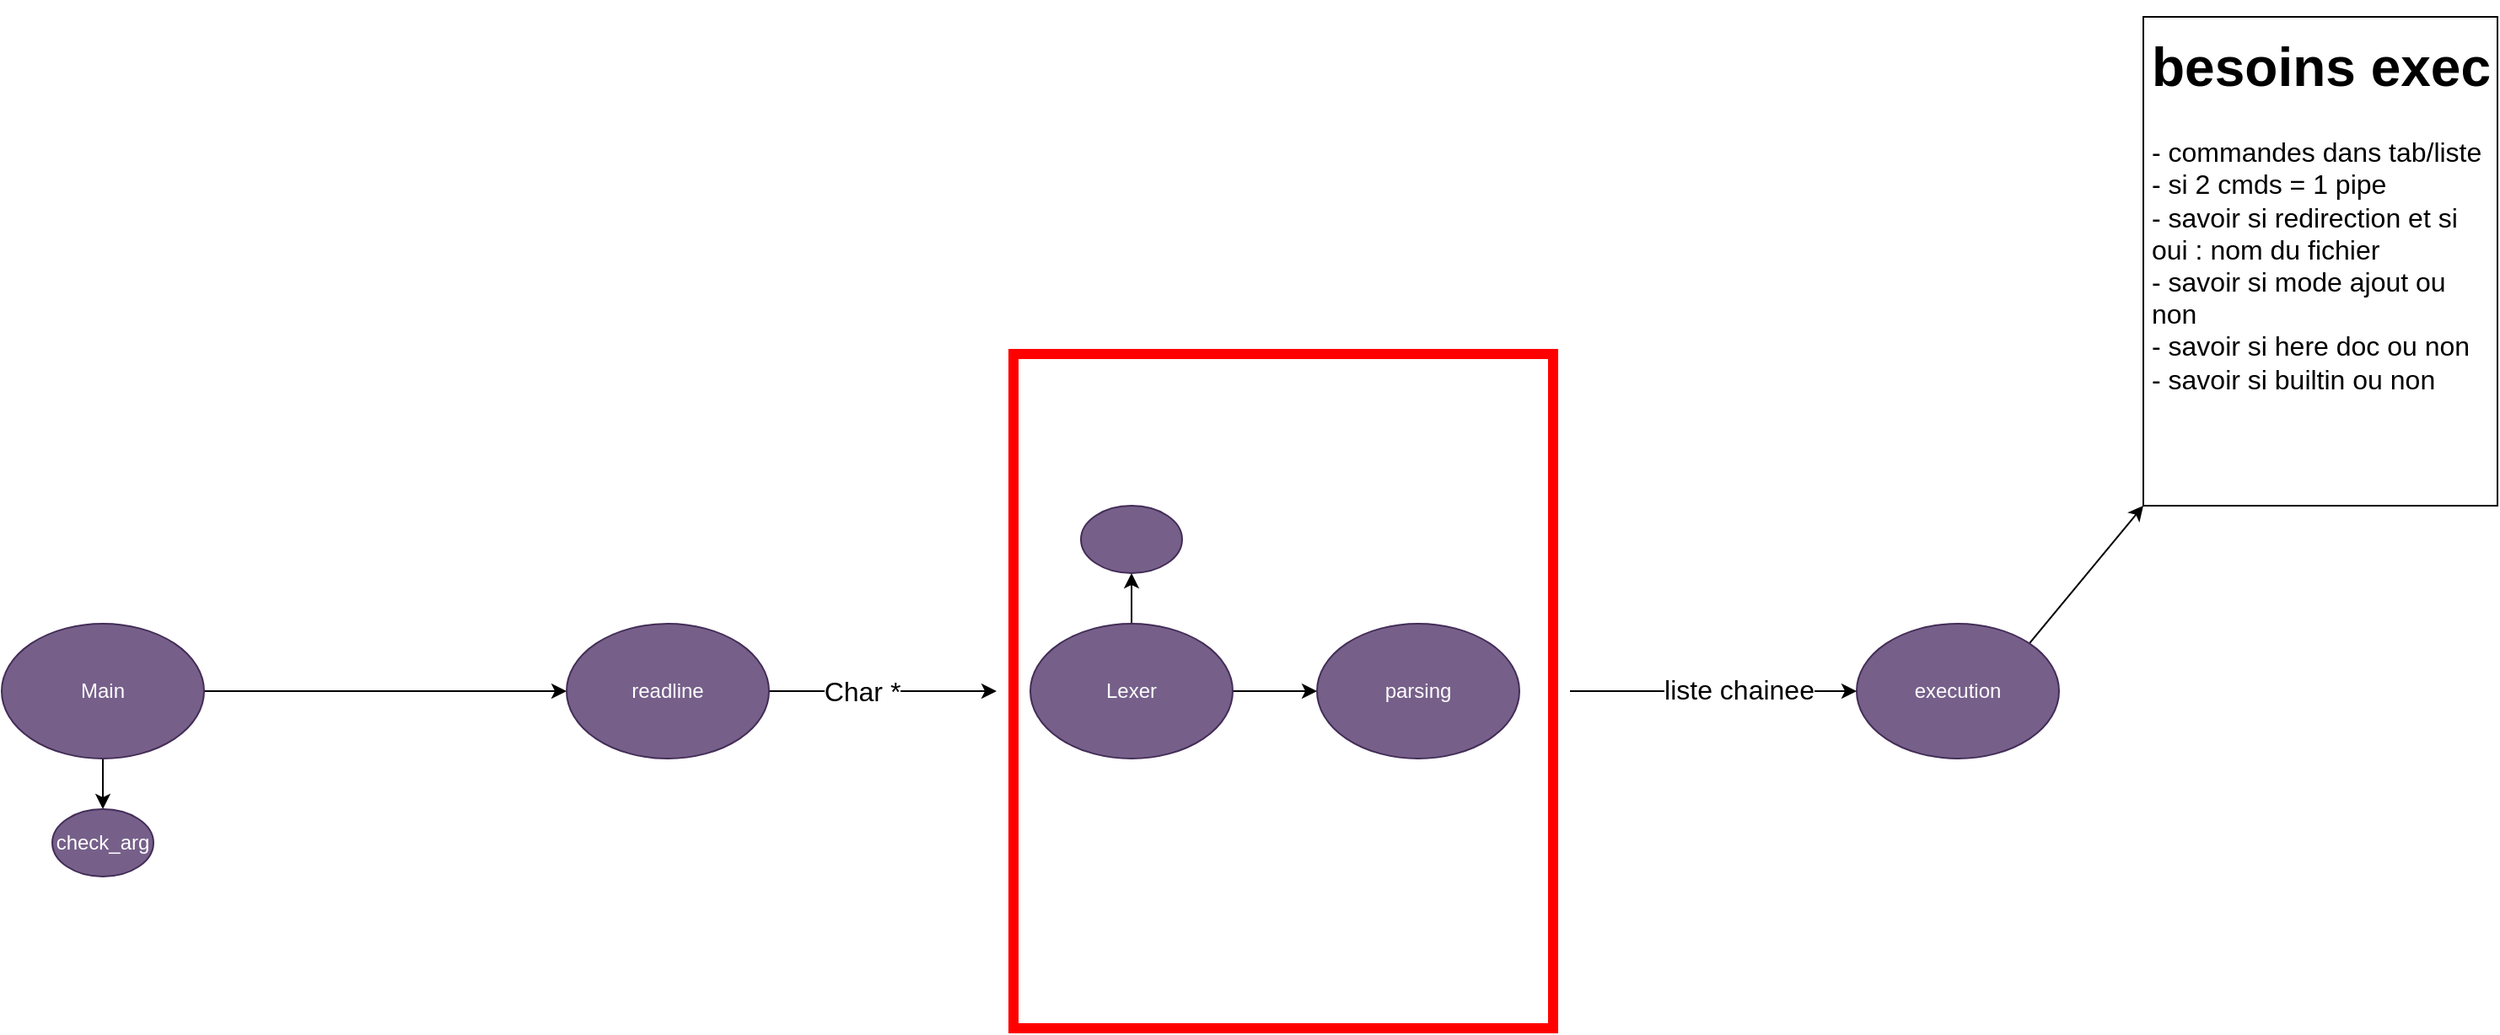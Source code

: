 <mxfile>
    <diagram name="Page-1" id="I-WNcaMmzMYaS5naf0j3">
        <mxGraphModel dx="1280" dy="1840" grid="1" gridSize="10" guides="1" tooltips="1" connect="1" arrows="1" fold="1" page="1" pageScale="1" pageWidth="850" pageHeight="1100" math="0" shadow="0">
            <root>
                <mxCell id="0"/>
                <mxCell id="1" parent="0"/>
                <mxCell id="28" value="" style="rounded=0;whiteSpace=wrap;html=1;strokeColor=#FF0000;strokeWidth=6;perimeterSpacing=10;fillColor=none;rotation=-90;" vertex="1" parent="1">
                    <mxGeometry x="560" y="-120" width="400" height="320" as="geometry"/>
                </mxCell>
                <mxCell id="8" style="edgeStyle=none;html=1;exitX=0.5;exitY=1;exitDx=0;exitDy=0;entryX=0.5;entryY=0;entryDx=0;entryDy=0;" edge="1" parent="1" source="2" target="5">
                    <mxGeometry relative="1" as="geometry"/>
                </mxCell>
                <mxCell id="9" style="edgeStyle=none;html=1;exitX=1;exitY=0.5;exitDx=0;exitDy=0;entryX=0;entryY=0.5;entryDx=0;entryDy=0;" edge="1" parent="1" source="2" target="4">
                    <mxGeometry relative="1" as="geometry"/>
                </mxCell>
                <mxCell id="2" value="Main" style="ellipse;whiteSpace=wrap;html=1;fillColor=#76608a;fontColor=#ffffff;strokeColor=#432D57;" vertex="1" parent="1">
                    <mxGeometry width="120" height="80" as="geometry"/>
                </mxCell>
                <mxCell id="12" value="" style="edgeStyle=none;html=1;entryX=0.5;entryY=0;entryDx=0;entryDy=0;fontSize=15;" edge="1" parent="1" source="4" target="28">
                    <mxGeometry relative="1" as="geometry"/>
                </mxCell>
                <mxCell id="32" value="&lt;font style=&quot;font-size: 16px;&quot;&gt;Char *&lt;/font&gt;" style="edgeLabel;html=1;align=center;verticalAlign=middle;resizable=0;points=[];" vertex="1" connectable="0" parent="12">
                    <mxGeometry x="-0.352" y="-2" relative="1" as="geometry">
                        <mxPoint x="11" y="-2" as="offset"/>
                    </mxGeometry>
                </mxCell>
                <mxCell id="4" value="readline" style="ellipse;whiteSpace=wrap;html=1;fillColor=#76608a;fontColor=#ffffff;strokeColor=#432D57;" vertex="1" parent="1">
                    <mxGeometry x="335" width="120" height="80" as="geometry"/>
                </mxCell>
                <mxCell id="5" value="check_arg" style="ellipse;whiteSpace=wrap;html=1;fillColor=#76608a;fontColor=#ffffff;strokeColor=#432D57;" vertex="1" parent="1">
                    <mxGeometry x="30" y="110" width="60" height="40" as="geometry"/>
                </mxCell>
                <mxCell id="26" value="" style="edgeStyle=none;html=1;" edge="1" parent="1" source="11" target="25">
                    <mxGeometry relative="1" as="geometry"/>
                </mxCell>
                <mxCell id="31" style="edgeStyle=none;html=1;exitX=0.5;exitY=0;exitDx=0;exitDy=0;entryX=0.5;entryY=1;entryDx=0;entryDy=0;" edge="1" parent="1" source="11" target="30">
                    <mxGeometry relative="1" as="geometry"/>
                </mxCell>
                <mxCell id="11" value="Lexer" style="ellipse;whiteSpace=wrap;html=1;fillColor=#76608a;fontColor=#ffffff;strokeColor=#432D57;" vertex="1" parent="1">
                    <mxGeometry x="610" width="120" height="80" as="geometry"/>
                </mxCell>
                <mxCell id="35" style="edgeStyle=none;html=1;exitX=1;exitY=0;exitDx=0;exitDy=0;entryX=0;entryY=1;entryDx=0;entryDy=0;fontSize=16;" edge="1" parent="1" source="16" target="34">
                    <mxGeometry relative="1" as="geometry"/>
                </mxCell>
                <mxCell id="16" value="execution" style="ellipse;whiteSpace=wrap;html=1;fillColor=#76608a;fontColor=#ffffff;strokeColor=#432D57;" vertex="1" parent="1">
                    <mxGeometry x="1100" width="120" height="80" as="geometry"/>
                </mxCell>
                <mxCell id="27" style="edgeStyle=none;html=1;" edge="1" parent="1" target="16">
                    <mxGeometry relative="1" as="geometry">
                        <mxPoint x="930" y="40" as="sourcePoint"/>
                    </mxGeometry>
                </mxCell>
                <mxCell id="33" value="liste chainee&lt;br&gt;" style="edgeLabel;html=1;align=center;verticalAlign=middle;resizable=0;points=[];fontSize=16;" vertex="1" connectable="0" parent="27">
                    <mxGeometry x="0.183" y="1" relative="1" as="geometry">
                        <mxPoint x="-1" as="offset"/>
                    </mxGeometry>
                </mxCell>
                <mxCell id="25" value="parsing" style="ellipse;whiteSpace=wrap;html=1;fillColor=#76608a;fontColor=#ffffff;strokeColor=#432D57;" vertex="1" parent="1">
                    <mxGeometry x="780" width="120" height="80" as="geometry"/>
                </mxCell>
                <mxCell id="30" value="" style="ellipse;whiteSpace=wrap;html=1;fillColor=#76608a;fontColor=#ffffff;strokeColor=#432D57;" vertex="1" parent="1">
                    <mxGeometry x="640" y="-70" width="60" height="40" as="geometry"/>
                </mxCell>
                <mxCell id="34" value="&lt;h1&gt;&lt;span style=&quot;background-color: initial;&quot;&gt;besoins exec&lt;/span&gt;&lt;/h1&gt;&lt;div&gt;&lt;span style=&quot;background-color: initial; font-size: 16px; font-weight: normal;&quot;&gt;- commandes dans tab/liste&lt;/span&gt;&lt;/div&gt;&lt;div&gt;&lt;span style=&quot;background-color: initial; font-size: 16px; font-weight: normal;&quot;&gt;- si 2 cmds = 1 pipe&lt;/span&gt;&lt;/div&gt;&lt;div&gt;&lt;span style=&quot;background-color: initial; font-size: 16px; font-weight: normal;&quot;&gt;- savoir si redirection et si oui : nom du fichier&lt;/span&gt;&lt;/div&gt;&lt;div&gt;&lt;span style=&quot;background-color: initial; font-size: 16px; font-weight: normal;&quot;&gt;- savoir si mode ajout ou non&lt;/span&gt;&lt;/div&gt;&lt;div&gt;&lt;span style=&quot;background-color: initial; font-size: 16px; font-weight: normal;&quot;&gt;- savoir si here doc ou non&lt;/span&gt;&lt;/div&gt;&lt;div&gt;&lt;span style=&quot;background-color: initial; font-size: 16px; font-weight: normal;&quot;&gt;- savoir si builtin ou non&lt;/span&gt;&lt;/div&gt;" style="text;html=1;strokeColor=default;fillColor=none;spacing=5;spacingTop=-20;whiteSpace=wrap;overflow=hidden;rounded=0;strokeWidth=1;fontSize=16;" vertex="1" parent="1">
                    <mxGeometry x="1270" y="-360" width="210" height="290" as="geometry"/>
                </mxCell>
            </root>
        </mxGraphModel>
    </diagram>
</mxfile>